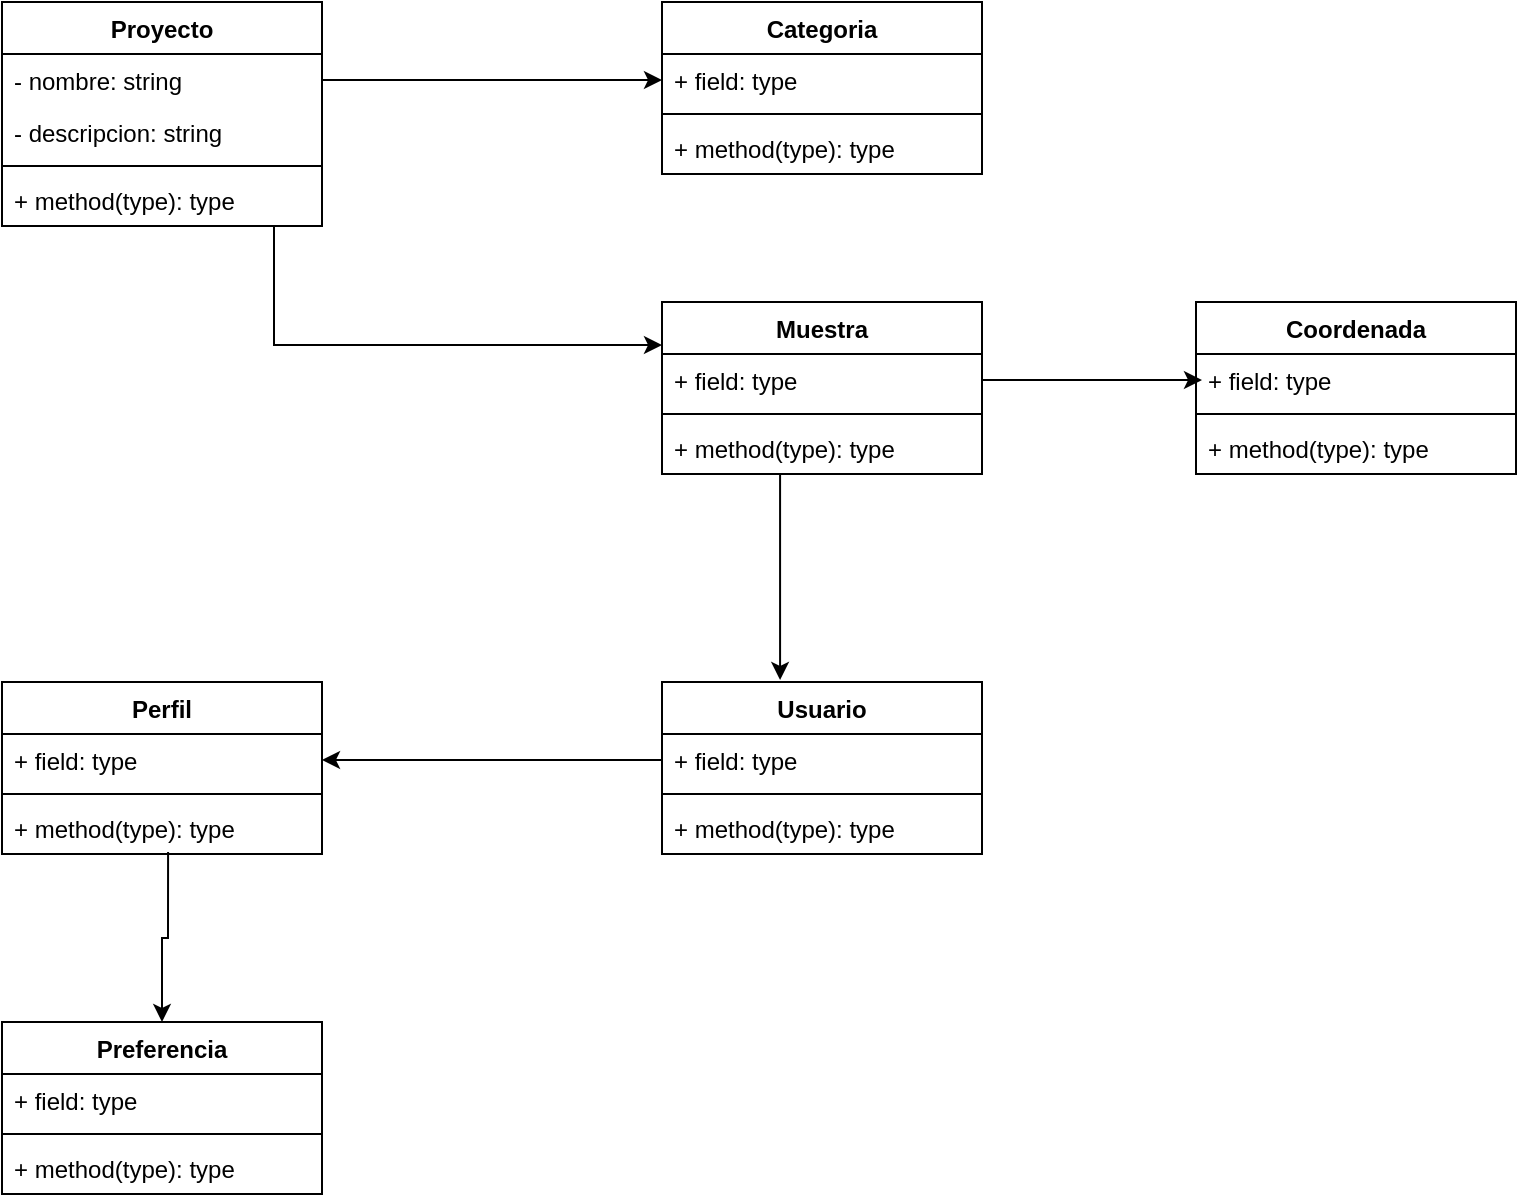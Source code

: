 <mxfile version="20.4.0" type="github">
  <diagram id="KmRj2S9HEu08IqQqdeHc" name="Página-1">
    <mxGraphModel dx="1102" dy="606" grid="1" gridSize="10" guides="1" tooltips="1" connect="1" arrows="1" fold="1" page="1" pageScale="1" pageWidth="827" pageHeight="1169" math="0" shadow="0">
      <root>
        <mxCell id="0" />
        <mxCell id="1" parent="0" />
        <mxCell id="WL6uEssawxtjkzLemfTM-1" value="Proyecto" style="swimlane;fontStyle=1;align=center;verticalAlign=top;childLayout=stackLayout;horizontal=1;startSize=26;horizontalStack=0;resizeParent=1;resizeParentMax=0;resizeLast=0;collapsible=1;marginBottom=0;" vertex="1" parent="1">
          <mxGeometry x="70" y="80" width="160" height="112" as="geometry" />
        </mxCell>
        <mxCell id="WL6uEssawxtjkzLemfTM-2" value="- nombre: string" style="text;strokeColor=none;fillColor=none;align=left;verticalAlign=top;spacingLeft=4;spacingRight=4;overflow=hidden;rotatable=0;points=[[0,0.5],[1,0.5]];portConstraint=eastwest;" vertex="1" parent="WL6uEssawxtjkzLemfTM-1">
          <mxGeometry y="26" width="160" height="26" as="geometry" />
        </mxCell>
        <mxCell id="WL6uEssawxtjkzLemfTM-20" value="- descripcion: string" style="text;strokeColor=none;fillColor=none;align=left;verticalAlign=top;spacingLeft=4;spacingRight=4;overflow=hidden;rotatable=0;points=[[0,0.5],[1,0.5]];portConstraint=eastwest;" vertex="1" parent="WL6uEssawxtjkzLemfTM-1">
          <mxGeometry y="52" width="160" height="26" as="geometry" />
        </mxCell>
        <mxCell id="WL6uEssawxtjkzLemfTM-3" value="" style="line;strokeWidth=1;fillColor=none;align=left;verticalAlign=middle;spacingTop=-1;spacingLeft=3;spacingRight=3;rotatable=0;labelPosition=right;points=[];portConstraint=eastwest;strokeColor=inherit;" vertex="1" parent="WL6uEssawxtjkzLemfTM-1">
          <mxGeometry y="78" width="160" height="8" as="geometry" />
        </mxCell>
        <mxCell id="WL6uEssawxtjkzLemfTM-4" value="+ method(type): type" style="text;strokeColor=none;fillColor=none;align=left;verticalAlign=top;spacingLeft=4;spacingRight=4;overflow=hidden;rotatable=0;points=[[0,0.5],[1,0.5]];portConstraint=eastwest;" vertex="1" parent="WL6uEssawxtjkzLemfTM-1">
          <mxGeometry y="86" width="160" height="26" as="geometry" />
        </mxCell>
        <mxCell id="WL6uEssawxtjkzLemfTM-5" value="Usuario" style="swimlane;fontStyle=1;align=center;verticalAlign=top;childLayout=stackLayout;horizontal=1;startSize=26;horizontalStack=0;resizeParent=1;resizeParentMax=0;resizeLast=0;collapsible=1;marginBottom=0;" vertex="1" parent="1">
          <mxGeometry x="400" y="420" width="160" height="86" as="geometry" />
        </mxCell>
        <mxCell id="WL6uEssawxtjkzLemfTM-6" value="+ field: type" style="text;strokeColor=none;fillColor=none;align=left;verticalAlign=top;spacingLeft=4;spacingRight=4;overflow=hidden;rotatable=0;points=[[0,0.5],[1,0.5]];portConstraint=eastwest;" vertex="1" parent="WL6uEssawxtjkzLemfTM-5">
          <mxGeometry y="26" width="160" height="26" as="geometry" />
        </mxCell>
        <mxCell id="WL6uEssawxtjkzLemfTM-7" value="" style="line;strokeWidth=1;fillColor=none;align=left;verticalAlign=middle;spacingTop=-1;spacingLeft=3;spacingRight=3;rotatable=0;labelPosition=right;points=[];portConstraint=eastwest;strokeColor=inherit;" vertex="1" parent="WL6uEssawxtjkzLemfTM-5">
          <mxGeometry y="52" width="160" height="8" as="geometry" />
        </mxCell>
        <mxCell id="WL6uEssawxtjkzLemfTM-8" value="+ method(type): type" style="text;strokeColor=none;fillColor=none;align=left;verticalAlign=top;spacingLeft=4;spacingRight=4;overflow=hidden;rotatable=0;points=[[0,0.5],[1,0.5]];portConstraint=eastwest;" vertex="1" parent="WL6uEssawxtjkzLemfTM-5">
          <mxGeometry y="60" width="160" height="26" as="geometry" />
        </mxCell>
        <mxCell id="WL6uEssawxtjkzLemfTM-9" value="Muestra" style="swimlane;fontStyle=1;align=center;verticalAlign=top;childLayout=stackLayout;horizontal=1;startSize=26;horizontalStack=0;resizeParent=1;resizeParentMax=0;resizeLast=0;collapsible=1;marginBottom=0;" vertex="1" parent="1">
          <mxGeometry x="400" y="230" width="160" height="86" as="geometry" />
        </mxCell>
        <mxCell id="WL6uEssawxtjkzLemfTM-10" value="+ field: type" style="text;strokeColor=none;fillColor=none;align=left;verticalAlign=top;spacingLeft=4;spacingRight=4;overflow=hidden;rotatable=0;points=[[0,0.5],[1,0.5]];portConstraint=eastwest;" vertex="1" parent="WL6uEssawxtjkzLemfTM-9">
          <mxGeometry y="26" width="160" height="26" as="geometry" />
        </mxCell>
        <mxCell id="WL6uEssawxtjkzLemfTM-11" value="" style="line;strokeWidth=1;fillColor=none;align=left;verticalAlign=middle;spacingTop=-1;spacingLeft=3;spacingRight=3;rotatable=0;labelPosition=right;points=[];portConstraint=eastwest;strokeColor=inherit;" vertex="1" parent="WL6uEssawxtjkzLemfTM-9">
          <mxGeometry y="52" width="160" height="8" as="geometry" />
        </mxCell>
        <mxCell id="WL6uEssawxtjkzLemfTM-12" value="+ method(type): type" style="text;strokeColor=none;fillColor=none;align=left;verticalAlign=top;spacingLeft=4;spacingRight=4;overflow=hidden;rotatable=0;points=[[0,0.5],[1,0.5]];portConstraint=eastwest;" vertex="1" parent="WL6uEssawxtjkzLemfTM-9">
          <mxGeometry y="60" width="160" height="26" as="geometry" />
        </mxCell>
        <mxCell id="WL6uEssawxtjkzLemfTM-13" value="Categoria" style="swimlane;fontStyle=1;align=center;verticalAlign=top;childLayout=stackLayout;horizontal=1;startSize=26;horizontalStack=0;resizeParent=1;resizeParentMax=0;resizeLast=0;collapsible=1;marginBottom=0;" vertex="1" parent="1">
          <mxGeometry x="400" y="80" width="160" height="86" as="geometry" />
        </mxCell>
        <mxCell id="WL6uEssawxtjkzLemfTM-14" value="+ field: type" style="text;strokeColor=none;fillColor=none;align=left;verticalAlign=top;spacingLeft=4;spacingRight=4;overflow=hidden;rotatable=0;points=[[0,0.5],[1,0.5]];portConstraint=eastwest;" vertex="1" parent="WL6uEssawxtjkzLemfTM-13">
          <mxGeometry y="26" width="160" height="26" as="geometry" />
        </mxCell>
        <mxCell id="WL6uEssawxtjkzLemfTM-15" value="" style="line;strokeWidth=1;fillColor=none;align=left;verticalAlign=middle;spacingTop=-1;spacingLeft=3;spacingRight=3;rotatable=0;labelPosition=right;points=[];portConstraint=eastwest;strokeColor=inherit;" vertex="1" parent="WL6uEssawxtjkzLemfTM-13">
          <mxGeometry y="52" width="160" height="8" as="geometry" />
        </mxCell>
        <mxCell id="WL6uEssawxtjkzLemfTM-16" value="+ method(type): type" style="text;strokeColor=none;fillColor=none;align=left;verticalAlign=top;spacingLeft=4;spacingRight=4;overflow=hidden;rotatable=0;points=[[0,0.5],[1,0.5]];portConstraint=eastwest;" vertex="1" parent="WL6uEssawxtjkzLemfTM-13">
          <mxGeometry y="60" width="160" height="26" as="geometry" />
        </mxCell>
        <mxCell id="WL6uEssawxtjkzLemfTM-17" style="edgeStyle=orthogonalEdgeStyle;rounded=0;orthogonalLoop=1;jettySize=auto;html=1;exitX=1;exitY=0.5;exitDx=0;exitDy=0;entryX=0;entryY=0.5;entryDx=0;entryDy=0;" edge="1" parent="1" source="WL6uEssawxtjkzLemfTM-2" target="WL6uEssawxtjkzLemfTM-14">
          <mxGeometry relative="1" as="geometry">
            <mxPoint x="340" y="119" as="targetPoint" />
          </mxGeometry>
        </mxCell>
        <mxCell id="WL6uEssawxtjkzLemfTM-18" style="edgeStyle=orthogonalEdgeStyle;rounded=0;orthogonalLoop=1;jettySize=auto;html=1;exitX=0.85;exitY=1;exitDx=0;exitDy=0;entryX=0;entryY=0.25;entryDx=0;entryDy=0;exitPerimeter=0;" edge="1" parent="1" source="WL6uEssawxtjkzLemfTM-4" target="WL6uEssawxtjkzLemfTM-9">
          <mxGeometry relative="1" as="geometry" />
        </mxCell>
        <mxCell id="WL6uEssawxtjkzLemfTM-19" style="edgeStyle=orthogonalEdgeStyle;rounded=0;orthogonalLoop=1;jettySize=auto;html=1;exitX=0.369;exitY=1;exitDx=0;exitDy=0;entryX=0.369;entryY=-0.012;entryDx=0;entryDy=0;exitPerimeter=0;entryPerimeter=0;" edge="1" parent="1" source="WL6uEssawxtjkzLemfTM-12" target="WL6uEssawxtjkzLemfTM-5">
          <mxGeometry relative="1" as="geometry" />
        </mxCell>
        <mxCell id="WL6uEssawxtjkzLemfTM-21" value="Coordenada" style="swimlane;fontStyle=1;align=center;verticalAlign=top;childLayout=stackLayout;horizontal=1;startSize=26;horizontalStack=0;resizeParent=1;resizeParentMax=0;resizeLast=0;collapsible=1;marginBottom=0;" vertex="1" parent="1">
          <mxGeometry x="667" y="230" width="160" height="86" as="geometry" />
        </mxCell>
        <mxCell id="WL6uEssawxtjkzLemfTM-22" value="+ field: type" style="text;strokeColor=none;fillColor=none;align=left;verticalAlign=top;spacingLeft=4;spacingRight=4;overflow=hidden;rotatable=0;points=[[0,0.5],[1,0.5]];portConstraint=eastwest;" vertex="1" parent="WL6uEssawxtjkzLemfTM-21">
          <mxGeometry y="26" width="160" height="26" as="geometry" />
        </mxCell>
        <mxCell id="WL6uEssawxtjkzLemfTM-23" value="" style="line;strokeWidth=1;fillColor=none;align=left;verticalAlign=middle;spacingTop=-1;spacingLeft=3;spacingRight=3;rotatable=0;labelPosition=right;points=[];portConstraint=eastwest;strokeColor=inherit;" vertex="1" parent="WL6uEssawxtjkzLemfTM-21">
          <mxGeometry y="52" width="160" height="8" as="geometry" />
        </mxCell>
        <mxCell id="WL6uEssawxtjkzLemfTM-24" value="+ method(type): type" style="text;strokeColor=none;fillColor=none;align=left;verticalAlign=top;spacingLeft=4;spacingRight=4;overflow=hidden;rotatable=0;points=[[0,0.5],[1,0.5]];portConstraint=eastwest;" vertex="1" parent="WL6uEssawxtjkzLemfTM-21">
          <mxGeometry y="60" width="160" height="26" as="geometry" />
        </mxCell>
        <mxCell id="WL6uEssawxtjkzLemfTM-25" style="edgeStyle=orthogonalEdgeStyle;rounded=0;orthogonalLoop=1;jettySize=auto;html=1;exitX=1;exitY=0.5;exitDx=0;exitDy=0;" edge="1" parent="1" source="WL6uEssawxtjkzLemfTM-10">
          <mxGeometry relative="1" as="geometry">
            <mxPoint x="670" y="269" as="targetPoint" />
          </mxGeometry>
        </mxCell>
        <mxCell id="WL6uEssawxtjkzLemfTM-26" value="Perfil" style="swimlane;fontStyle=1;align=center;verticalAlign=top;childLayout=stackLayout;horizontal=1;startSize=26;horizontalStack=0;resizeParent=1;resizeParentMax=0;resizeLast=0;collapsible=1;marginBottom=0;" vertex="1" parent="1">
          <mxGeometry x="70" y="420" width="160" height="86" as="geometry" />
        </mxCell>
        <mxCell id="WL6uEssawxtjkzLemfTM-27" value="+ field: type" style="text;strokeColor=none;fillColor=none;align=left;verticalAlign=top;spacingLeft=4;spacingRight=4;overflow=hidden;rotatable=0;points=[[0,0.5],[1,0.5]];portConstraint=eastwest;" vertex="1" parent="WL6uEssawxtjkzLemfTM-26">
          <mxGeometry y="26" width="160" height="26" as="geometry" />
        </mxCell>
        <mxCell id="WL6uEssawxtjkzLemfTM-28" value="" style="line;strokeWidth=1;fillColor=none;align=left;verticalAlign=middle;spacingTop=-1;spacingLeft=3;spacingRight=3;rotatable=0;labelPosition=right;points=[];portConstraint=eastwest;strokeColor=inherit;" vertex="1" parent="WL6uEssawxtjkzLemfTM-26">
          <mxGeometry y="52" width="160" height="8" as="geometry" />
        </mxCell>
        <mxCell id="WL6uEssawxtjkzLemfTM-29" value="+ method(type): type" style="text;strokeColor=none;fillColor=none;align=left;verticalAlign=top;spacingLeft=4;spacingRight=4;overflow=hidden;rotatable=0;points=[[0,0.5],[1,0.5]];portConstraint=eastwest;" vertex="1" parent="WL6uEssawxtjkzLemfTM-26">
          <mxGeometry y="60" width="160" height="26" as="geometry" />
        </mxCell>
        <mxCell id="WL6uEssawxtjkzLemfTM-30" value="Preferencia" style="swimlane;fontStyle=1;align=center;verticalAlign=top;childLayout=stackLayout;horizontal=1;startSize=26;horizontalStack=0;resizeParent=1;resizeParentMax=0;resizeLast=0;collapsible=1;marginBottom=0;" vertex="1" parent="1">
          <mxGeometry x="70" y="590" width="160" height="86" as="geometry" />
        </mxCell>
        <mxCell id="WL6uEssawxtjkzLemfTM-31" value="+ field: type" style="text;strokeColor=none;fillColor=none;align=left;verticalAlign=top;spacingLeft=4;spacingRight=4;overflow=hidden;rotatable=0;points=[[0,0.5],[1,0.5]];portConstraint=eastwest;" vertex="1" parent="WL6uEssawxtjkzLemfTM-30">
          <mxGeometry y="26" width="160" height="26" as="geometry" />
        </mxCell>
        <mxCell id="WL6uEssawxtjkzLemfTM-32" value="" style="line;strokeWidth=1;fillColor=none;align=left;verticalAlign=middle;spacingTop=-1;spacingLeft=3;spacingRight=3;rotatable=0;labelPosition=right;points=[];portConstraint=eastwest;strokeColor=inherit;" vertex="1" parent="WL6uEssawxtjkzLemfTM-30">
          <mxGeometry y="52" width="160" height="8" as="geometry" />
        </mxCell>
        <mxCell id="WL6uEssawxtjkzLemfTM-33" value="+ method(type): type" style="text;strokeColor=none;fillColor=none;align=left;verticalAlign=top;spacingLeft=4;spacingRight=4;overflow=hidden;rotatable=0;points=[[0,0.5],[1,0.5]];portConstraint=eastwest;" vertex="1" parent="WL6uEssawxtjkzLemfTM-30">
          <mxGeometry y="60" width="160" height="26" as="geometry" />
        </mxCell>
        <mxCell id="WL6uEssawxtjkzLemfTM-34" style="edgeStyle=orthogonalEdgeStyle;rounded=0;orthogonalLoop=1;jettySize=auto;html=1;entryX=0.5;entryY=0;entryDx=0;entryDy=0;exitX=0.519;exitY=0.962;exitDx=0;exitDy=0;exitPerimeter=0;" edge="1" parent="1" source="WL6uEssawxtjkzLemfTM-29" target="WL6uEssawxtjkzLemfTM-30">
          <mxGeometry relative="1" as="geometry">
            <mxPoint x="150" y="510" as="sourcePoint" />
          </mxGeometry>
        </mxCell>
        <mxCell id="WL6uEssawxtjkzLemfTM-35" style="edgeStyle=orthogonalEdgeStyle;rounded=0;orthogonalLoop=1;jettySize=auto;html=1;exitX=0;exitY=0.5;exitDx=0;exitDy=0;entryX=1;entryY=0.5;entryDx=0;entryDy=0;" edge="1" parent="1" source="WL6uEssawxtjkzLemfTM-6" target="WL6uEssawxtjkzLemfTM-27">
          <mxGeometry relative="1" as="geometry" />
        </mxCell>
      </root>
    </mxGraphModel>
  </diagram>
</mxfile>
